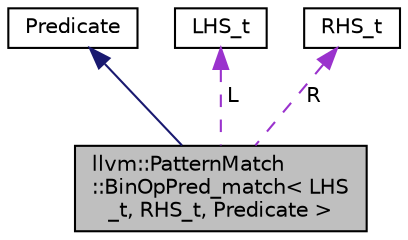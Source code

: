digraph "llvm::PatternMatch::BinOpPred_match&lt; LHS_t, RHS_t, Predicate &gt;"
{
 // LATEX_PDF_SIZE
  bgcolor="transparent";
  edge [fontname="Helvetica",fontsize="10",labelfontname="Helvetica",labelfontsize="10"];
  node [fontname="Helvetica",fontsize="10",shape="box"];
  Node1 [label="llvm::PatternMatch\l::BinOpPred_match\< LHS\l_t, RHS_t, Predicate \>",height=0.2,width=0.4,color="black", fillcolor="grey75", style="filled", fontcolor="black",tooltip=" "];
  Node2 -> Node1 [dir="back",color="midnightblue",fontsize="10",style="solid",fontname="Helvetica"];
  Node2 [label="Predicate",height=0.2,width=0.4,color="black",tooltip=" "];
  Node3 -> Node1 [dir="back",color="darkorchid3",fontsize="10",style="dashed",label=" L" ,fontname="Helvetica"];
  Node3 [label="LHS_t",height=0.2,width=0.4,color="black",tooltip=" "];
  Node4 -> Node1 [dir="back",color="darkorchid3",fontsize="10",style="dashed",label=" R" ,fontname="Helvetica"];
  Node4 [label="RHS_t",height=0.2,width=0.4,color="black",tooltip=" "];
}
